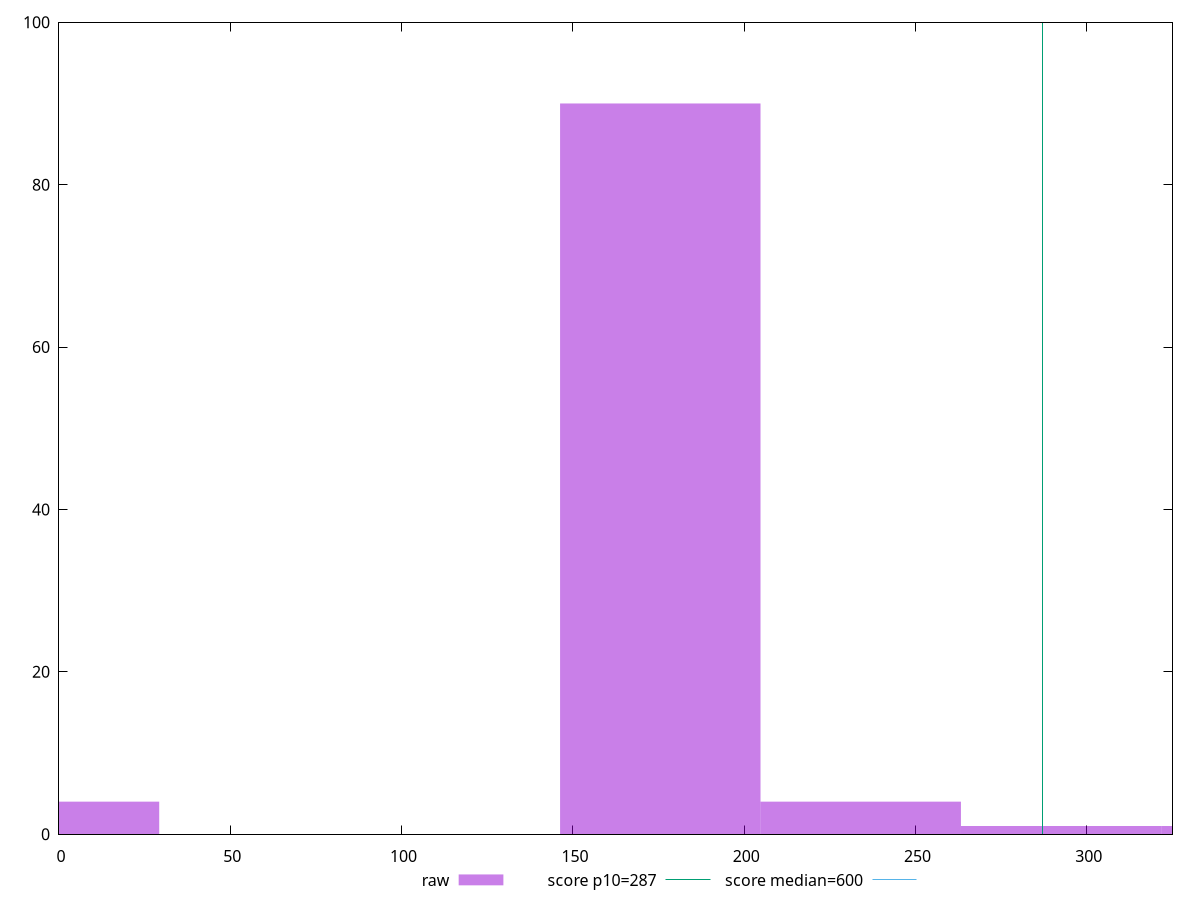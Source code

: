 reset

$raw <<EOF
175.49998170198552 90
0 4
233.99997560264737 4
350.99996340397104 1
292.4999695033092 1
EOF

set key outside below
set boxwidth 58.49999390066184
set xrange [0:325]
set yrange [0:100]
set trange [0:100]
set style fill transparent solid 0.5 noborder

set parametric
set terminal svg size 640, 490 enhanced background rgb 'white'
set output "report_00011_2021-02-09T10:53:21.242Z/total-blocking-time/samples/pages+cached+noadtech+nomedia/raw/histogram.svg"

plot $raw title "raw" with boxes, \
     287,t title "score p10=287", \
     600,t title "score median=600"

reset
